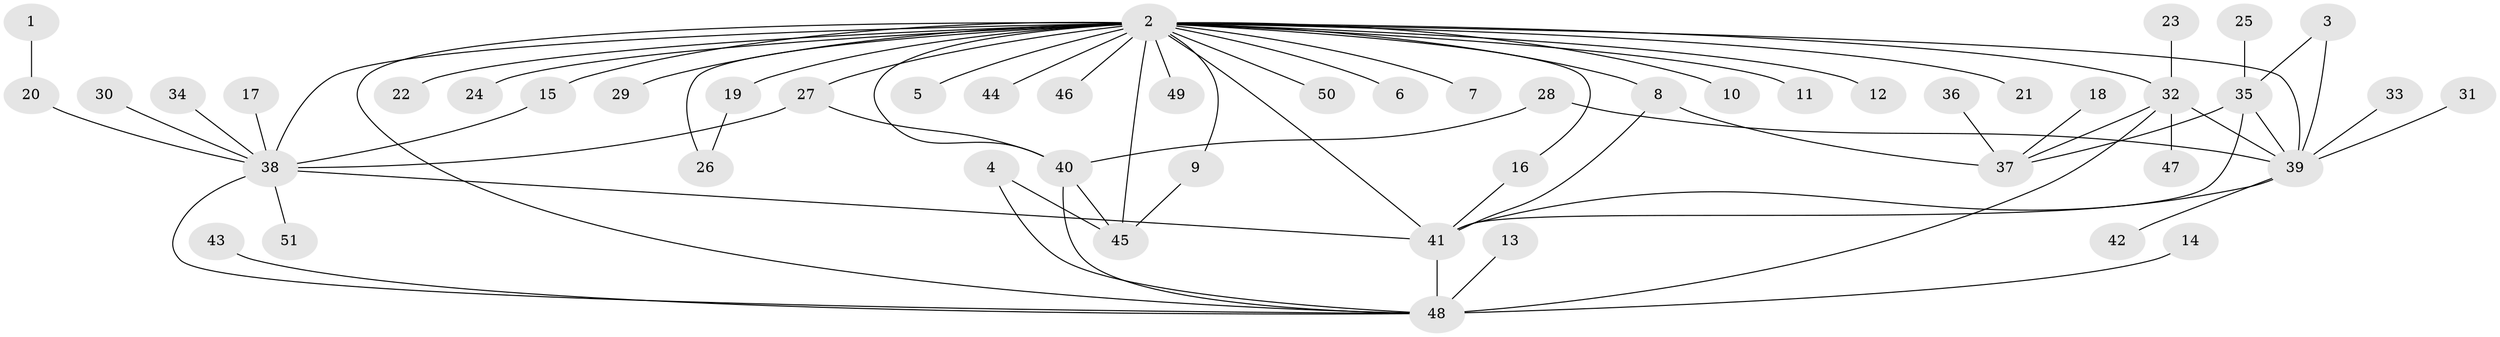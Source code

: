 // original degree distribution, {13: 0.010101010101010102, 9: 0.010101010101010102, 4: 0.06060606060606061, 21: 0.010101010101010102, 10: 0.010101010101010102, 7: 0.030303030303030304, 5: 0.010101010101010102, 11: 0.010101010101010102, 1: 0.494949494949495, 2: 0.24242424242424243, 3: 0.09090909090909091, 6: 0.020202020202020204}
// Generated by graph-tools (version 1.1) at 2025/49/03/09/25 03:49:51]
// undirected, 51 vertices, 71 edges
graph export_dot {
graph [start="1"]
  node [color=gray90,style=filled];
  1;
  2;
  3;
  4;
  5;
  6;
  7;
  8;
  9;
  10;
  11;
  12;
  13;
  14;
  15;
  16;
  17;
  18;
  19;
  20;
  21;
  22;
  23;
  24;
  25;
  26;
  27;
  28;
  29;
  30;
  31;
  32;
  33;
  34;
  35;
  36;
  37;
  38;
  39;
  40;
  41;
  42;
  43;
  44;
  45;
  46;
  47;
  48;
  49;
  50;
  51;
  1 -- 20 [weight=1.0];
  2 -- 5 [weight=1.0];
  2 -- 6 [weight=1.0];
  2 -- 7 [weight=1.0];
  2 -- 8 [weight=1.0];
  2 -- 9 [weight=1.0];
  2 -- 10 [weight=1.0];
  2 -- 11 [weight=1.0];
  2 -- 12 [weight=1.0];
  2 -- 15 [weight=1.0];
  2 -- 16 [weight=1.0];
  2 -- 19 [weight=1.0];
  2 -- 21 [weight=1.0];
  2 -- 22 [weight=1.0];
  2 -- 24 [weight=1.0];
  2 -- 26 [weight=1.0];
  2 -- 27 [weight=1.0];
  2 -- 29 [weight=1.0];
  2 -- 32 [weight=1.0];
  2 -- 38 [weight=1.0];
  2 -- 39 [weight=2.0];
  2 -- 40 [weight=1.0];
  2 -- 41 [weight=1.0];
  2 -- 44 [weight=1.0];
  2 -- 45 [weight=2.0];
  2 -- 46 [weight=1.0];
  2 -- 48 [weight=1.0];
  2 -- 49 [weight=1.0];
  2 -- 50 [weight=1.0];
  3 -- 35 [weight=1.0];
  3 -- 39 [weight=1.0];
  4 -- 45 [weight=1.0];
  4 -- 48 [weight=1.0];
  8 -- 37 [weight=1.0];
  8 -- 41 [weight=1.0];
  9 -- 45 [weight=1.0];
  13 -- 48 [weight=1.0];
  14 -- 48 [weight=2.0];
  15 -- 38 [weight=1.0];
  16 -- 41 [weight=1.0];
  17 -- 38 [weight=1.0];
  18 -- 37 [weight=1.0];
  19 -- 26 [weight=1.0];
  20 -- 38 [weight=1.0];
  23 -- 32 [weight=1.0];
  25 -- 35 [weight=1.0];
  27 -- 38 [weight=1.0];
  27 -- 40 [weight=1.0];
  28 -- 39 [weight=1.0];
  28 -- 40 [weight=1.0];
  30 -- 38 [weight=1.0];
  31 -- 39 [weight=1.0];
  32 -- 37 [weight=1.0];
  32 -- 39 [weight=1.0];
  32 -- 47 [weight=1.0];
  32 -- 48 [weight=1.0];
  33 -- 39 [weight=1.0];
  34 -- 38 [weight=1.0];
  35 -- 37 [weight=1.0];
  35 -- 39 [weight=1.0];
  35 -- 41 [weight=1.0];
  36 -- 37 [weight=1.0];
  38 -- 41 [weight=1.0];
  38 -- 48 [weight=1.0];
  38 -- 51 [weight=1.0];
  39 -- 41 [weight=1.0];
  39 -- 42 [weight=1.0];
  40 -- 45 [weight=1.0];
  40 -- 48 [weight=1.0];
  41 -- 48 [weight=2.0];
  43 -- 48 [weight=1.0];
}
